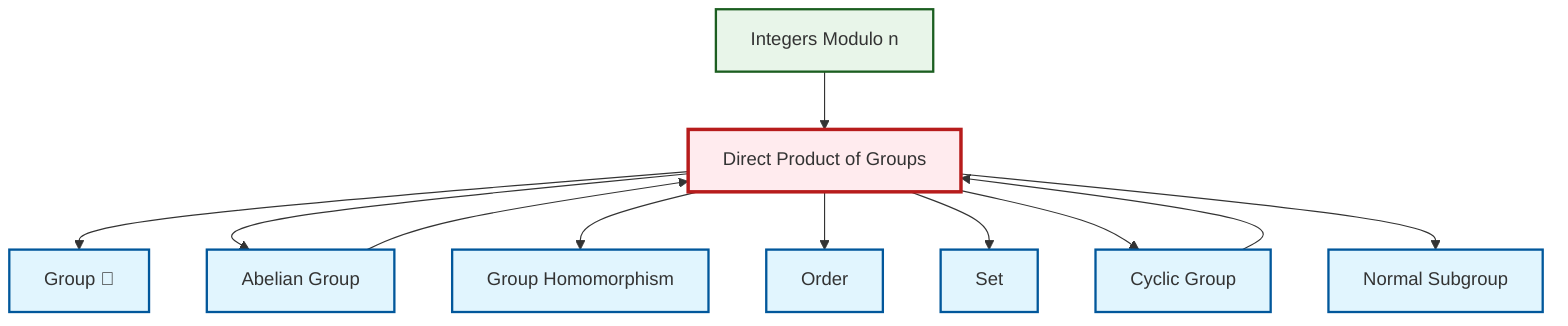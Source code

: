 graph TD
    classDef definition fill:#e1f5fe,stroke:#01579b,stroke-width:2px
    classDef theorem fill:#f3e5f5,stroke:#4a148c,stroke-width:2px
    classDef axiom fill:#fff3e0,stroke:#e65100,stroke-width:2px
    classDef example fill:#e8f5e9,stroke:#1b5e20,stroke-width:2px
    classDef current fill:#ffebee,stroke:#b71c1c,stroke-width:3px
    ex-quotient-integers-mod-n["Integers Modulo n"]:::example
    def-group["Group 📝"]:::definition
    def-order["Order"]:::definition
    def-abelian-group["Abelian Group"]:::definition
    def-direct-product["Direct Product of Groups"]:::definition
    def-cyclic-group["Cyclic Group"]:::definition
    def-set["Set"]:::definition
    def-homomorphism["Group Homomorphism"]:::definition
    def-normal-subgroup["Normal Subgroup"]:::definition
    def-cyclic-group --> def-direct-product
    ex-quotient-integers-mod-n --> def-direct-product
    def-direct-product --> def-group
    def-direct-product --> def-abelian-group
    def-abelian-group --> def-direct-product
    def-direct-product --> def-homomorphism
    def-direct-product --> def-order
    def-direct-product --> def-set
    def-direct-product --> def-cyclic-group
    def-direct-product --> def-normal-subgroup
    class def-direct-product current